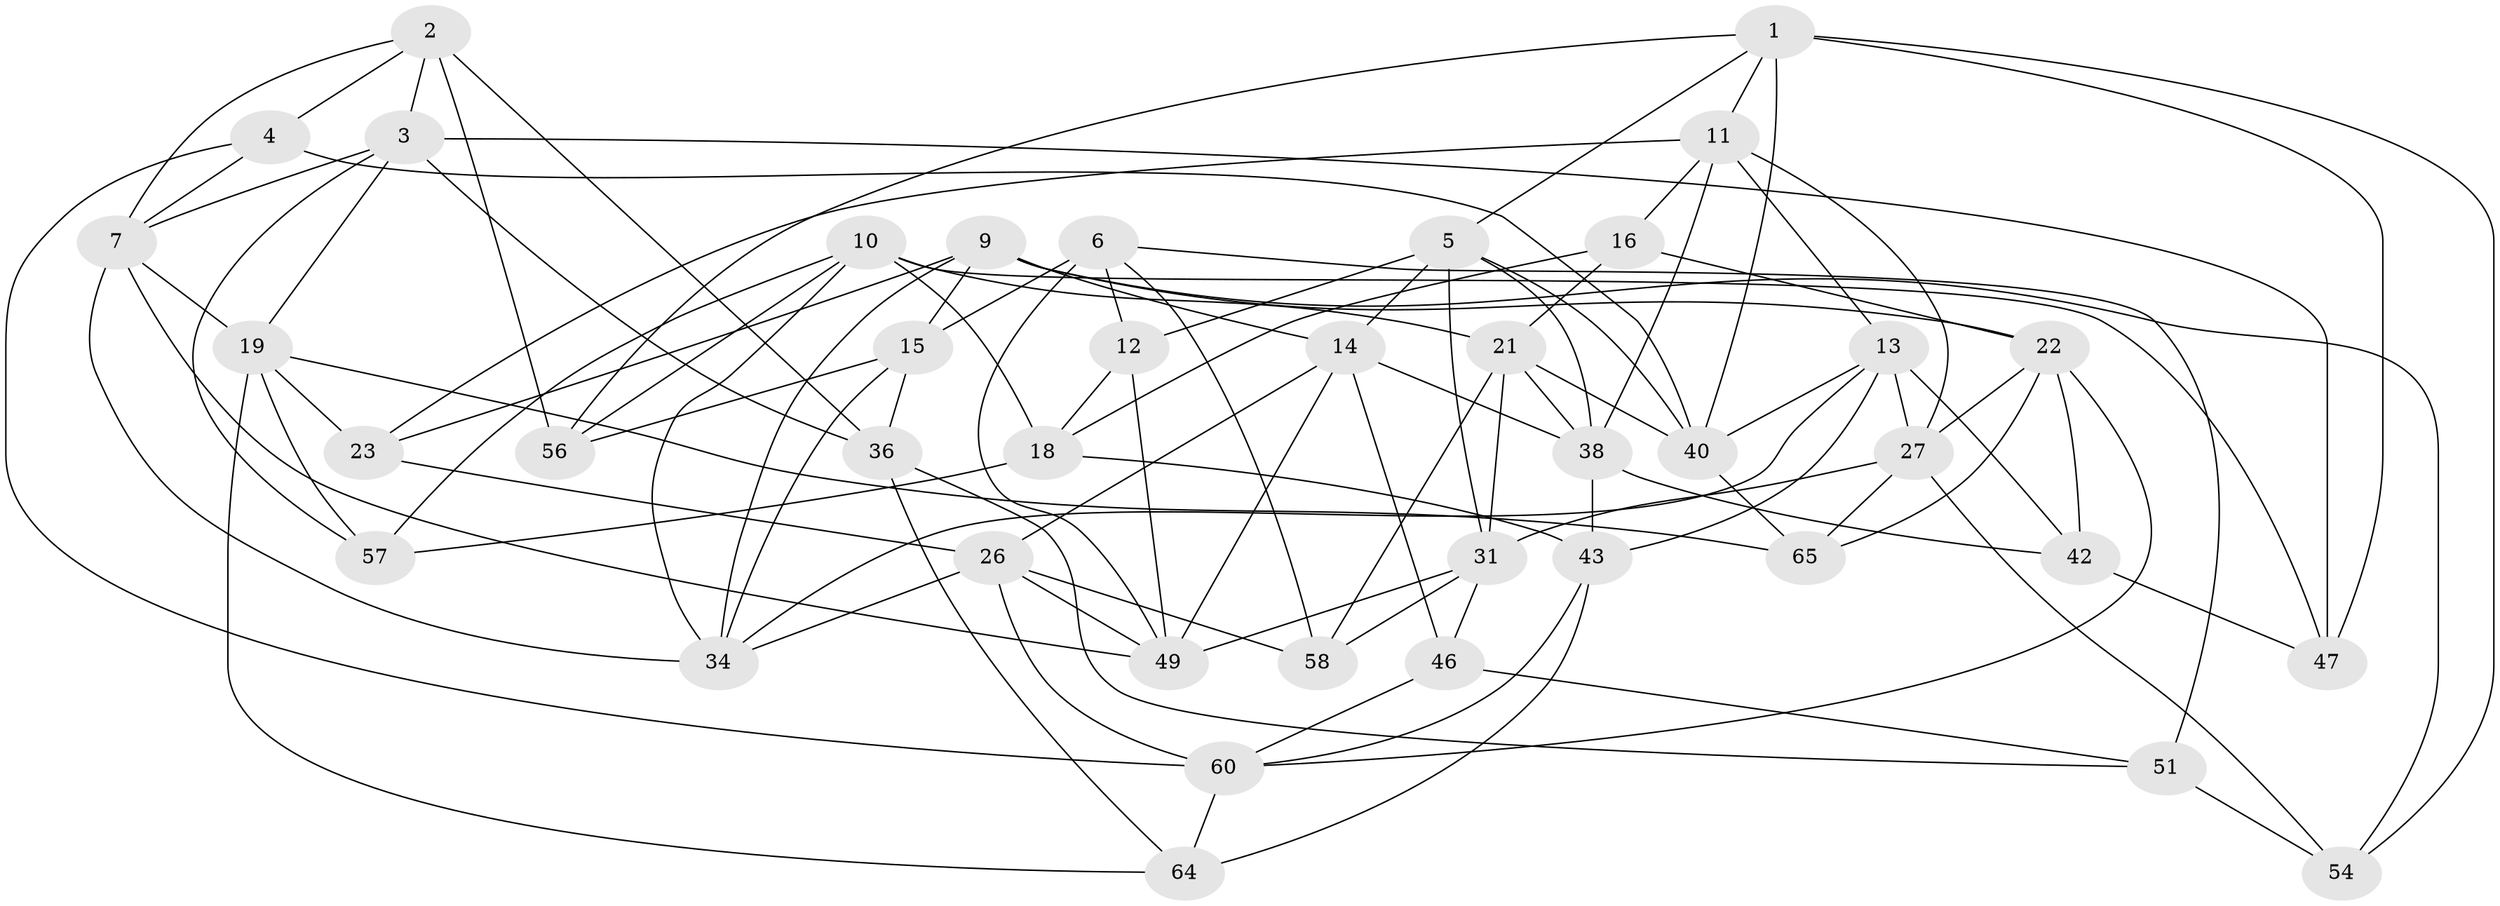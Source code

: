 // Generated by graph-tools (version 1.1) at 2025/52/02/27/25 19:52:30]
// undirected, 40 vertices, 103 edges
graph export_dot {
graph [start="1"]
  node [color=gray90,style=filled];
  1 [super="+24"];
  2 [super="+8"];
  3 [super="+25"];
  4;
  5 [super="+35"];
  6 [super="+17"];
  7 [super="+30"];
  9 [super="+39"];
  10 [super="+20"];
  11 [super="+61"];
  12;
  13 [super="+44"];
  14 [super="+29"];
  15 [super="+66"];
  16;
  18 [super="+28"];
  19 [super="+37"];
  21 [super="+45"];
  22 [super="+33"];
  23;
  26 [super="+48"];
  27 [super="+32"];
  31 [super="+41"];
  34 [super="+53"];
  36 [super="+52"];
  38 [super="+59"];
  40 [super="+63"];
  42;
  43 [super="+50"];
  46;
  47;
  49 [super="+55"];
  51;
  54;
  56;
  57;
  58;
  60 [super="+62"];
  64;
  65;
  1 -- 5;
  1 -- 54;
  1 -- 47;
  1 -- 56;
  1 -- 40;
  1 -- 11;
  2 -- 56;
  2 -- 36 [weight=2];
  2 -- 3;
  2 -- 4;
  2 -- 7;
  3 -- 47;
  3 -- 57;
  3 -- 7;
  3 -- 19;
  3 -- 36;
  4 -- 60;
  4 -- 7;
  4 -- 40;
  5 -- 31;
  5 -- 40;
  5 -- 12;
  5 -- 38;
  5 -- 14;
  6 -- 58;
  6 -- 51;
  6 -- 12;
  6 -- 49;
  6 -- 15 [weight=2];
  7 -- 49;
  7 -- 34;
  7 -- 19;
  9 -- 34;
  9 -- 15;
  9 -- 14;
  9 -- 54;
  9 -- 22;
  9 -- 23;
  10 -- 57;
  10 -- 56;
  10 -- 34;
  10 -- 18;
  10 -- 21;
  10 -- 47;
  11 -- 13;
  11 -- 23;
  11 -- 16;
  11 -- 38;
  11 -- 27;
  12 -- 18;
  12 -- 49;
  13 -- 40;
  13 -- 34;
  13 -- 27;
  13 -- 42;
  13 -- 43;
  14 -- 49;
  14 -- 26;
  14 -- 38;
  14 -- 46;
  15 -- 56;
  15 -- 36;
  15 -- 34;
  16 -- 18;
  16 -- 21;
  16 -- 22;
  18 -- 57;
  18 -- 43 [weight=2];
  19 -- 65;
  19 -- 23;
  19 -- 57;
  19 -- 64;
  21 -- 40;
  21 -- 58;
  21 -- 38;
  21 -- 31;
  22 -- 60;
  22 -- 27;
  22 -- 65;
  22 -- 42;
  23 -- 26;
  26 -- 34;
  26 -- 49;
  26 -- 58;
  26 -- 60;
  27 -- 65;
  27 -- 54;
  27 -- 31;
  31 -- 58;
  31 -- 49;
  31 -- 46;
  36 -- 64;
  36 -- 51;
  38 -- 42;
  38 -- 43;
  40 -- 65;
  42 -- 47;
  43 -- 60;
  43 -- 64;
  46 -- 51;
  46 -- 60;
  51 -- 54;
  60 -- 64;
}
